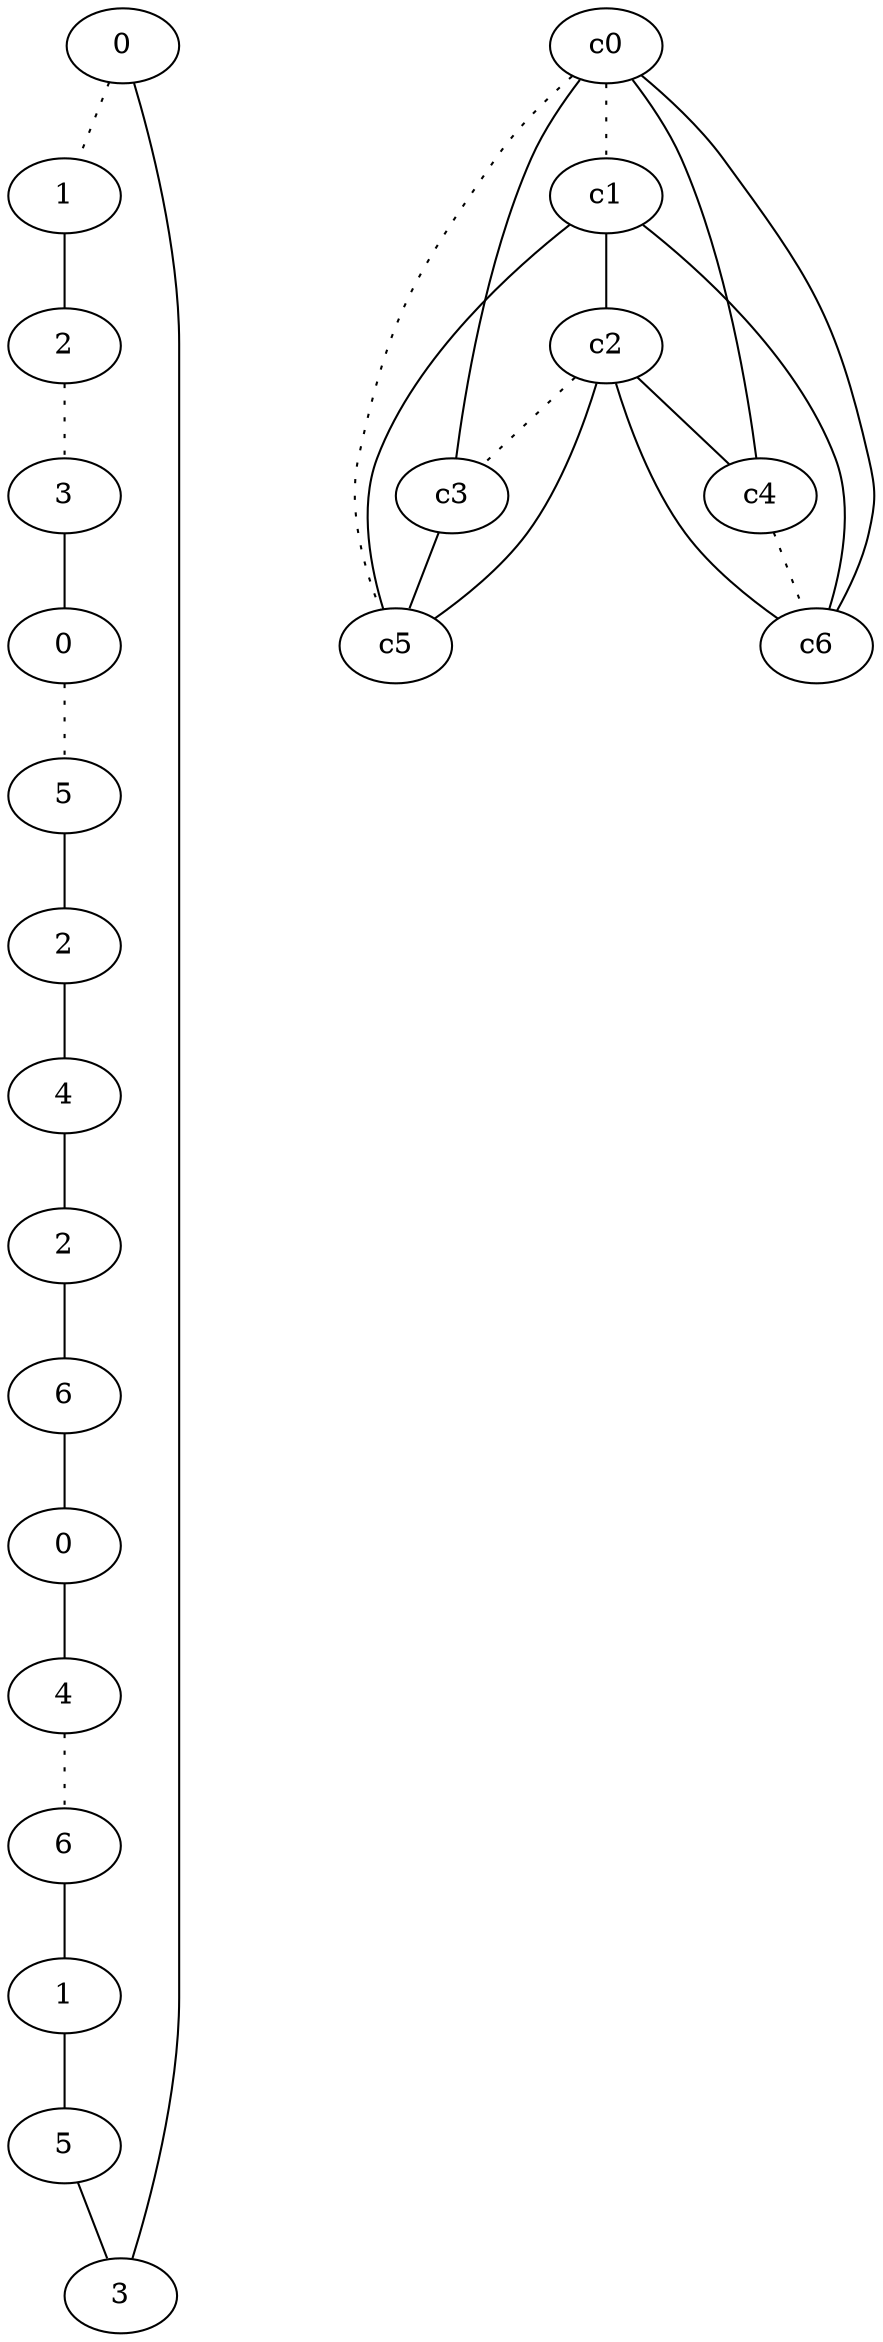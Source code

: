 graph {
a0[label=0];
a1[label=1];
a2[label=2];
a3[label=3];
a4[label=0];
a5[label=5];
a6[label=2];
a7[label=4];
a8[label=2];
a9[label=6];
a10[label=0];
a11[label=4];
a12[label=6];
a13[label=1];
a14[label=5];
a15[label=3];
a0 -- a1 [style=dotted];
a0 -- a15;
a1 -- a2;
a2 -- a3 [style=dotted];
a3 -- a4;
a4 -- a5 [style=dotted];
a5 -- a6;
a6 -- a7;
a7 -- a8;
a8 -- a9;
a9 -- a10;
a10 -- a11;
a11 -- a12 [style=dotted];
a12 -- a13;
a13 -- a14;
a14 -- a15;
c0 -- c1 [style=dotted];
c0 -- c3;
c0 -- c4;
c0 -- c5 [style=dotted];
c0 -- c6;
c1 -- c2;
c1 -- c5;
c1 -- c6;
c2 -- c3 [style=dotted];
c2 -- c4;
c2 -- c5;
c2 -- c6;
c3 -- c5;
c4 -- c6 [style=dotted];
}
